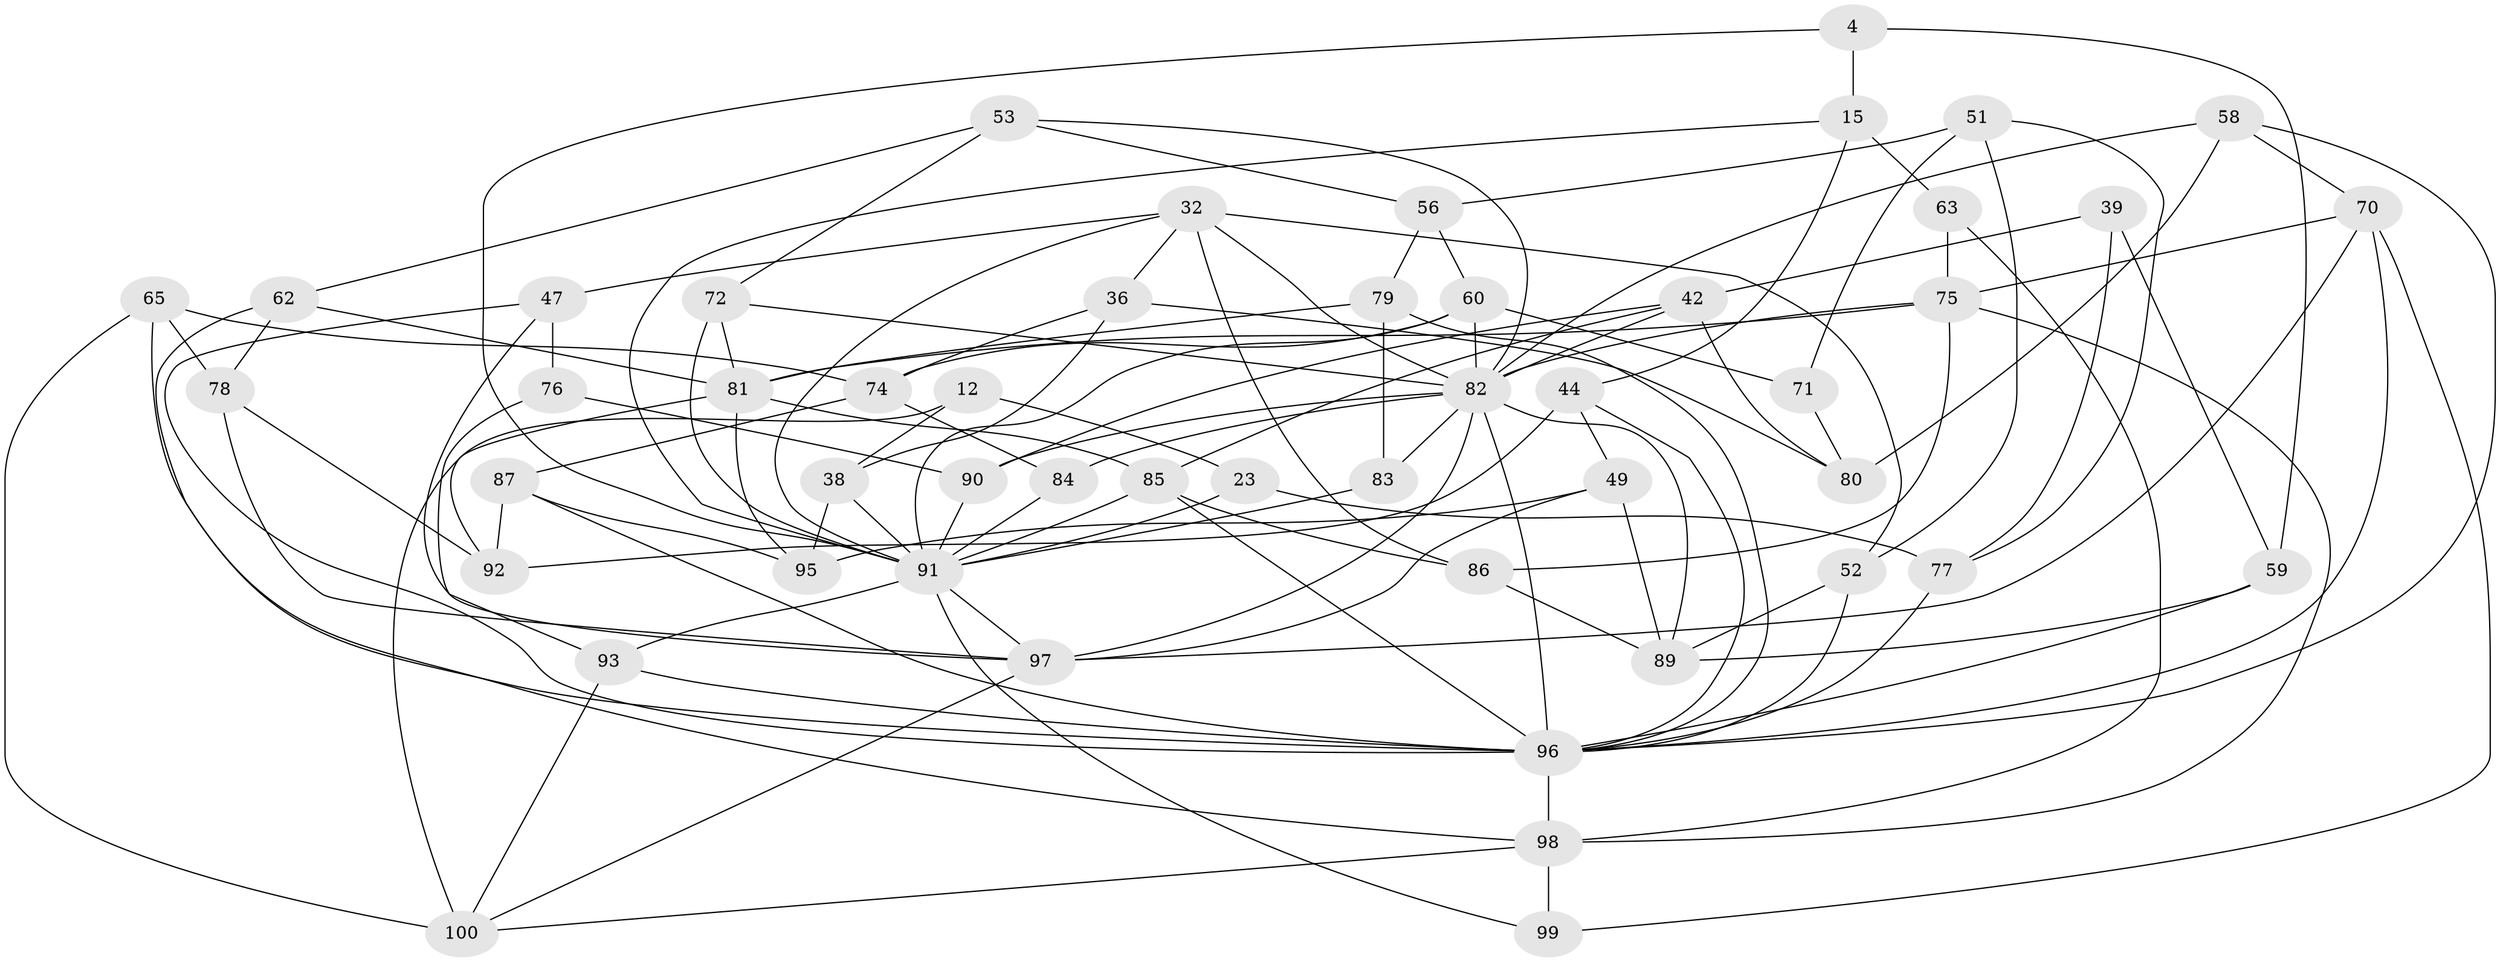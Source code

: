 // original degree distribution, {4: 1.0}
// Generated by graph-tools (version 1.1) at 2025/57/03/09/25 04:57:32]
// undirected, 50 vertices, 119 edges
graph export_dot {
graph [start="1"]
  node [color=gray90,style=filled];
  4;
  12;
  15 [super="+14"];
  23;
  32 [super="+10+19"];
  36;
  38;
  39;
  42 [super="+9"];
  44;
  47 [super="+30"];
  49;
  51;
  52;
  53;
  56;
  58;
  59 [super="+25"];
  60 [super="+29"];
  62;
  63;
  65;
  70 [super="+45"];
  71;
  72;
  74 [super="+24"];
  75 [super="+48+50"];
  76;
  77 [super="+18"];
  78;
  79;
  80 [super="+21"];
  81 [super="+5+43"];
  82 [super="+34+68"];
  83;
  84;
  85 [super="+61"];
  86;
  87 [super="+57"];
  89 [super="+55"];
  90;
  91 [super="+16+73"];
  92;
  93 [super="+69"];
  95;
  96 [super="+8+26+35+64+94"];
  97 [super="+33"];
  98 [super="+37+46"];
  99;
  100 [super="+11"];
  4 -- 15 [weight=2];
  4 -- 59;
  4 -- 91;
  12 -- 23;
  12 -- 100 [weight=2];
  12 -- 38;
  15 -- 63 [weight=2];
  15 -- 44;
  15 -- 91;
  23 -- 77 [weight=2];
  23 -- 91;
  32 -- 86;
  32 -- 91;
  32 -- 82 [weight=2];
  32 -- 52;
  32 -- 36;
  32 -- 47 [weight=2];
  36 -- 74;
  36 -- 80;
  36 -- 38;
  38 -- 95;
  38 -- 91;
  39 -- 77;
  39 -- 42;
  39 -- 59 [weight=2];
  42 -- 90;
  42 -- 80 [weight=2];
  42 -- 82;
  42 -- 85;
  44 -- 49;
  44 -- 92;
  44 -- 96;
  47 -- 76;
  47 -- 96 [weight=2];
  47 -- 97;
  49 -- 97;
  49 -- 95;
  49 -- 89;
  51 -- 56;
  51 -- 77;
  51 -- 71;
  51 -- 52;
  52 -- 89;
  52 -- 96;
  53 -- 82;
  53 -- 62;
  53 -- 56;
  53 -- 72;
  56 -- 79;
  56 -- 60;
  58 -- 80;
  58 -- 82;
  58 -- 96;
  58 -- 70;
  59 -- 89 [weight=2];
  59 -- 96;
  60 -- 74;
  60 -- 82;
  60 -- 71;
  60 -- 91 [weight=2];
  62 -- 81;
  62 -- 78;
  62 -- 98;
  63 -- 98;
  63 -- 75;
  65 -- 78;
  65 -- 100;
  65 -- 74;
  65 -- 96;
  70 -- 99;
  70 -- 96;
  70 -- 75 [weight=3];
  70 -- 97 [weight=2];
  71 -- 80 [weight=2];
  72 -- 91;
  72 -- 81;
  72 -- 82;
  74 -- 84 [weight=2];
  74 -- 87;
  75 -- 86;
  75 -- 81 [weight=2];
  75 -- 98;
  75 -- 82 [weight=2];
  76 -- 90;
  76 -- 93 [weight=2];
  77 -- 96 [weight=2];
  78 -- 92;
  78 -- 97;
  79 -- 81;
  79 -- 83;
  79 -- 96;
  81 -- 95;
  81 -- 92;
  81 -- 85;
  82 -- 97 [weight=2];
  82 -- 84;
  82 -- 96 [weight=3];
  82 -- 83;
  82 -- 89;
  82 -- 90;
  83 -- 91 [weight=2];
  84 -- 91;
  85 -- 86;
  85 -- 91 [weight=2];
  85 -- 96;
  86 -- 89;
  87 -- 92;
  87 -- 95;
  87 -- 96 [weight=3];
  90 -- 91;
  91 -- 99;
  91 -- 93;
  91 -- 97 [weight=2];
  93 -- 100;
  93 -- 96 [weight=2];
  96 -- 98 [weight=2];
  97 -- 100;
  98 -- 99 [weight=2];
  98 -- 100;
}
